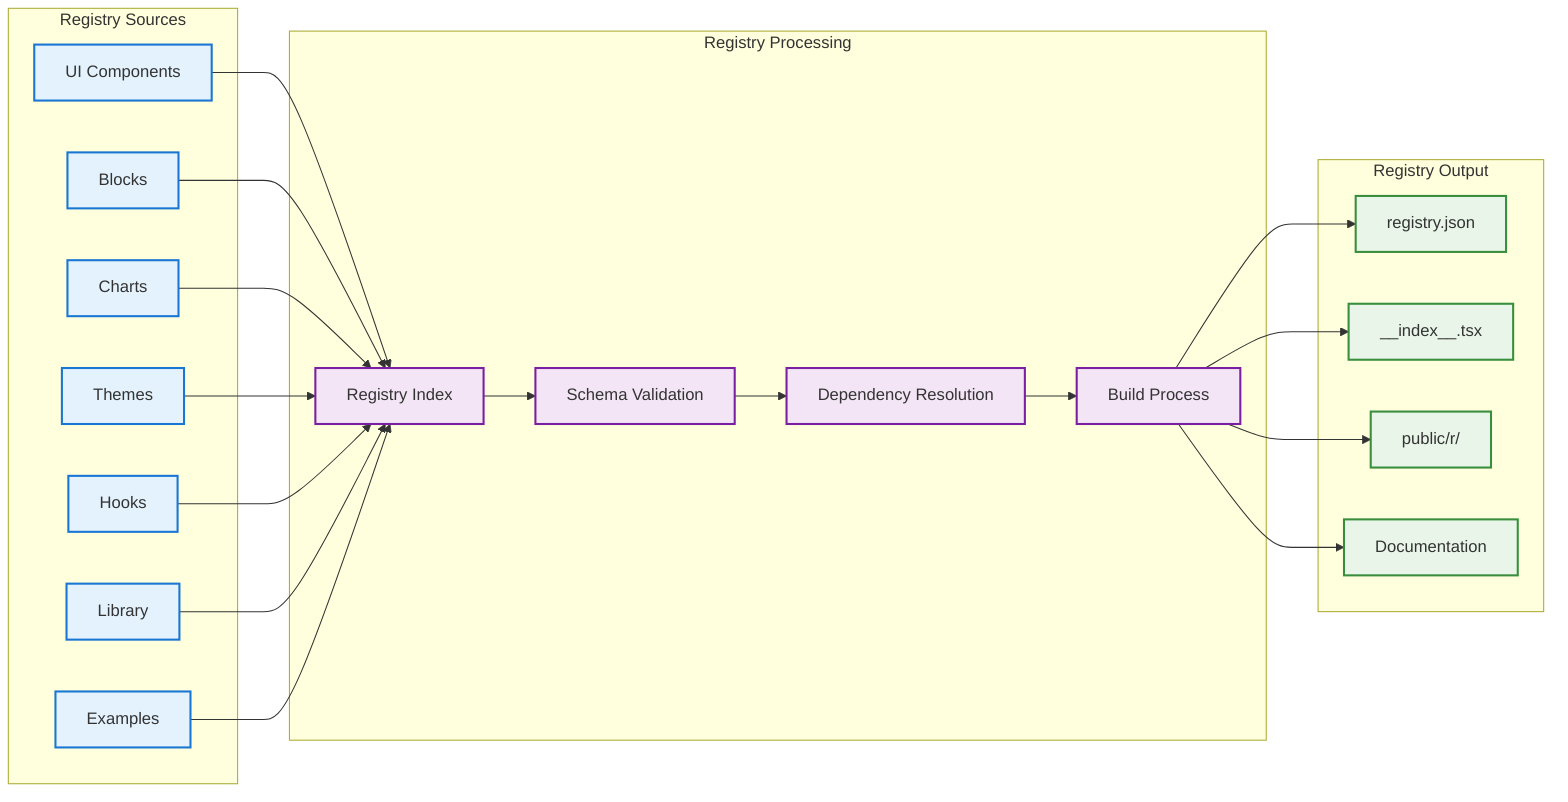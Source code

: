 graph LR
    subgraph "Registry Sources"
        UI[UI Components]
        BLOCKS[Blocks]
        CHARTS[Charts]
        THEMES[Themes]
        HOOKS[Hooks]
        LIB[Library]
        EXAMPLES[Examples]
    end

    subgraph "Registry Processing"
        INDEX[Registry Index]
        SCHEMA[Schema Validation]
        RESOLVE[Dependency Resolution]
        BUILD[Build Process]
    end

    subgraph "Registry Output"
        JSON[registry.json]
        INDEX_TS[__index__.tsx]
        PUBLIC[public/r/]
        DOCS[Documentation]
    end

    UI --> INDEX
    BLOCKS --> INDEX
    CHARTS --> INDEX
    THEMES --> INDEX
    HOOKS --> INDEX
    LIB --> INDEX
    EXAMPLES --> INDEX

    INDEX --> SCHEMA
    SCHEMA --> RESOLVE
    RESOLVE --> BUILD

    BUILD --> JSON
    BUILD --> INDEX_TS
    BUILD --> PUBLIC
    BUILD --> DOCS

    %% Styling
    classDef sources fill:#e3f2fd,stroke:#1976d2,stroke-width:2px
    classDef processing fill:#f3e5f5,stroke:#7b1fa2,stroke-width:2px
    classDef output fill:#e8f5e8,stroke:#388e3c,stroke-width:2px

    class UI,BLOCKS,CHARTS,THEMES,HOOKS,LIB,EXAMPLES sources
    class INDEX,SCHEMA,RESOLVE,BUILD processing
    class JSON,INDEX_TS,PUBLIC,DOCS output